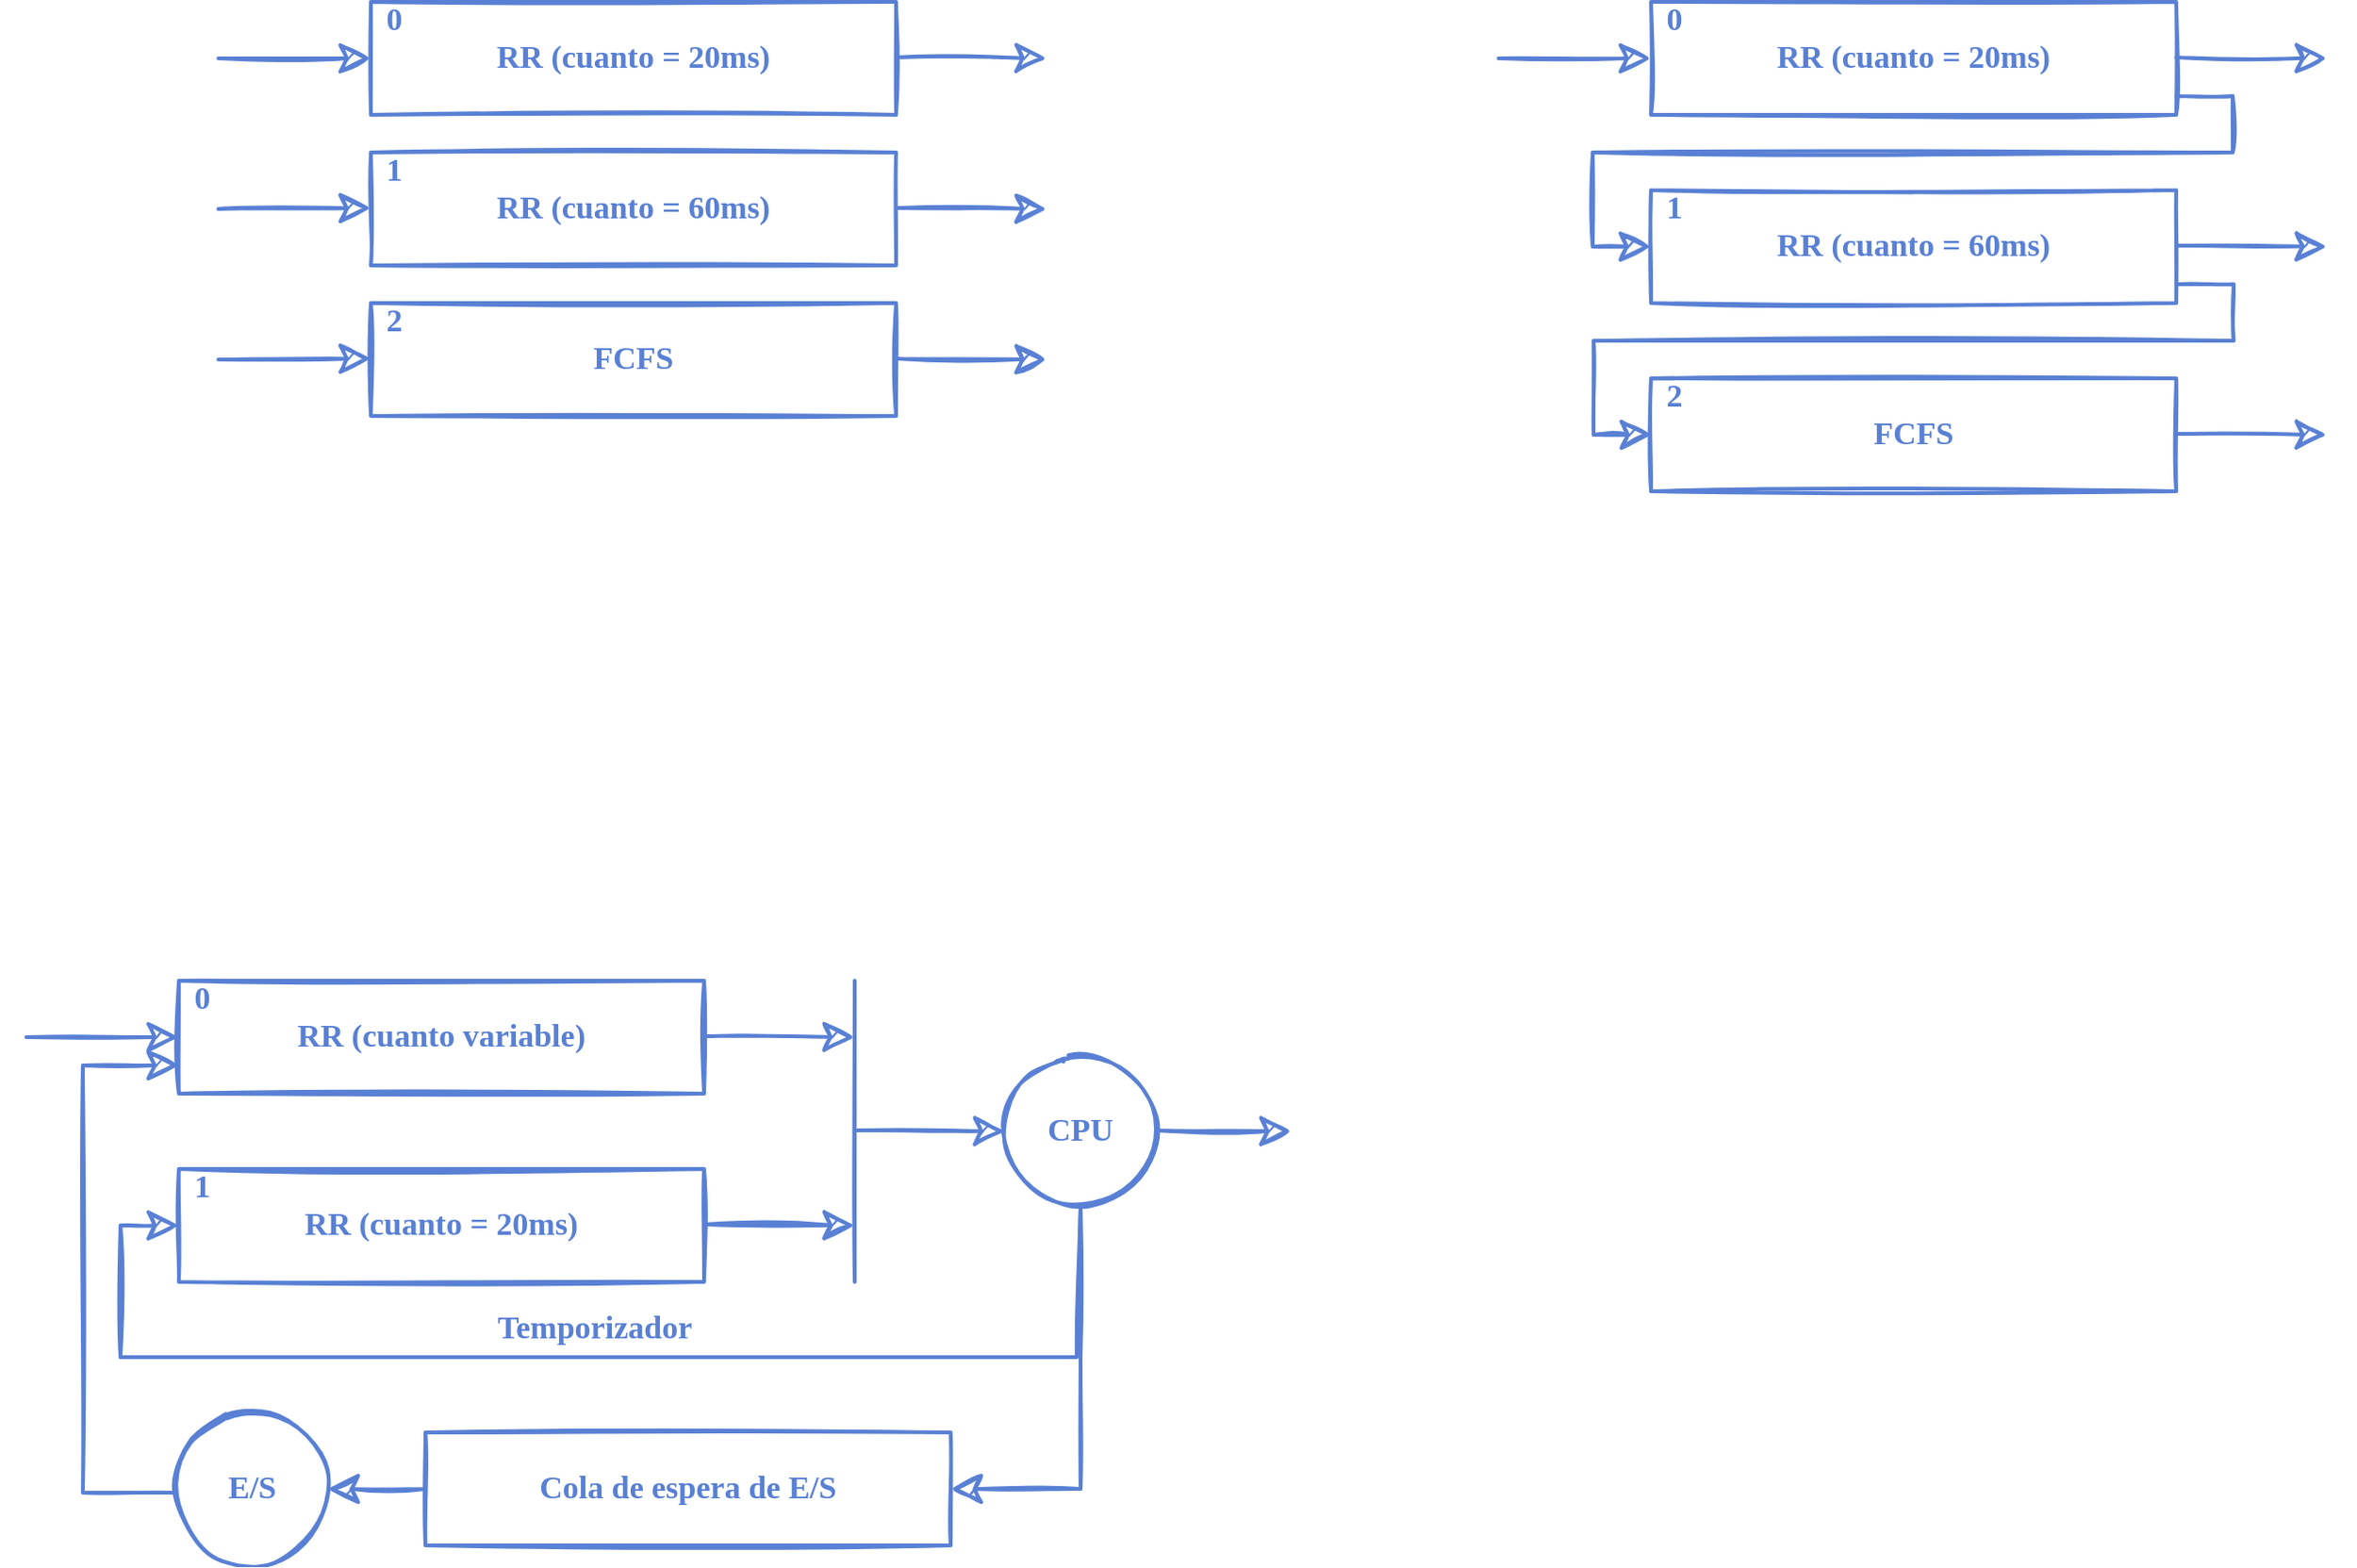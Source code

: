<mxfile version="13.7.9" type="google"><diagram id="akEowiJKr_ScigKzrRVM" name="Page-1"><mxGraphModel dx="1422" dy="188" grid="1" gridSize="10" guides="1" tooltips="1" connect="1" arrows="1" fold="1" page="1" pageScale="1" pageWidth="689" pageHeight="517" math="0" shadow="0"><root><mxCell id="0"/><mxCell id="1" parent="0"/><mxCell id="3ubav-3QtQVOgUFK6tZU-1" value="RR (cuanto = 20ms)" style="rounded=0;whiteSpace=wrap;html=1;shadow=0;sketch=1;strokeColor=#5980D4;strokeWidth=2;fillColor=none;fontFamily=Ink Free;fontSize=17;fontColor=#5980d4;spacing=20;fontStyle=1" parent="1" vertex="1"><mxGeometry x="881" y="600" width="279" height="60" as="geometry"/></mxCell><mxCell id="3ubav-3QtQVOgUFK6tZU-2" value="RR (cuanto = 60ms)" style="rounded=0;whiteSpace=wrap;html=1;shadow=0;sketch=1;strokeColor=#5980D4;strokeWidth=2;fillColor=none;fontFamily=Ink Free;fontSize=17;fontColor=#5980d4;spacing=20;fontStyle=1" parent="1" vertex="1"><mxGeometry x="881" y="680" width="279" height="60" as="geometry"/></mxCell><mxCell id="3ubav-3QtQVOgUFK6tZU-3" value="FCFS" style="rounded=0;whiteSpace=wrap;html=1;shadow=0;sketch=1;strokeColor=#5980D4;strokeWidth=2;fillColor=none;fontFamily=Ink Free;fontSize=17;fontColor=#5980d4;spacing=20;fontStyle=1" parent="1" vertex="1"><mxGeometry x="881" y="760" width="279" height="60" as="geometry"/></mxCell><mxCell id="3ubav-3QtQVOgUFK6tZU-5" value="0" style="text;html=1;strokeColor=none;fillColor=none;align=center;verticalAlign=middle;whiteSpace=wrap;rounded=0;shadow=0;sketch=1;fontFamily=Ink Free;fontSize=17;fontColor=#5980d4;fontStyle=1;spacingRight=0;" parent="1" vertex="1"><mxGeometry x="881" y="600" width="25" height="20" as="geometry"/></mxCell><mxCell id="3ubav-3QtQVOgUFK6tZU-6" value="1" style="text;html=1;strokeColor=none;fillColor=none;align=center;verticalAlign=middle;whiteSpace=wrap;rounded=0;shadow=0;sketch=1;fontFamily=Ink Free;fontSize=17;fontColor=#5980d4;fontStyle=1;spacingRight=0;" parent="1" vertex="1"><mxGeometry x="881" y="680" width="25" height="20" as="geometry"/></mxCell><mxCell id="3ubav-3QtQVOgUFK6tZU-7" value="2" style="text;html=1;strokeColor=none;fillColor=none;align=center;verticalAlign=middle;whiteSpace=wrap;rounded=0;shadow=0;sketch=1;fontFamily=Ink Free;fontSize=17;fontColor=#5980d4;fontStyle=1;spacingRight=0;" parent="1" vertex="1"><mxGeometry x="881" y="760" width="25" height="20" as="geometry"/></mxCell><mxCell id="3ubav-3QtQVOgUFK6tZU-8" value="" style="endArrow=none;html=1;strokeWidth=2;fontFamily=Ink Free;fontSize=17;fontColor=#5980d4;strokeColor=#5980D4;sketch=1;endSize=12;rounded=0;endFill=0;startSize=12;startArrow=classic;startFill=1;exitX=0;exitY=0.5;exitDx=0;exitDy=0;" parent="1" source="3ubav-3QtQVOgUFK6tZU-1" edge="1"><mxGeometry width="50" height="50" relative="1" as="geometry"><mxPoint x="800" y="620" as="sourcePoint"/><mxPoint x="800" y="630" as="targetPoint"/></mxGeometry></mxCell><mxCell id="3ubav-3QtQVOgUFK6tZU-9" value="" style="endArrow=none;html=1;strokeWidth=2;fontFamily=Ink Free;fontSize=17;fontColor=#5980d4;strokeColor=#5980D4;sketch=1;endSize=12;rounded=0;endFill=0;startSize=12;startArrow=classic;startFill=1;exitX=0;exitY=0.5;exitDx=0;exitDy=0;" parent="1" edge="1"><mxGeometry width="50" height="50" relative="1" as="geometry"><mxPoint x="881" y="709.5" as="sourcePoint"/><mxPoint x="800" y="710" as="targetPoint"/></mxGeometry></mxCell><mxCell id="3ubav-3QtQVOgUFK6tZU-10" value="" style="endArrow=none;html=1;strokeWidth=2;fontFamily=Ink Free;fontSize=17;fontColor=#5980d4;strokeColor=#5980D4;sketch=1;endSize=12;rounded=0;endFill=0;startSize=12;startArrow=classic;startFill=1;exitX=0;exitY=0.5;exitDx=0;exitDy=0;" parent="1" edge="1"><mxGeometry width="50" height="50" relative="1" as="geometry"><mxPoint x="881" y="789.5" as="sourcePoint"/><mxPoint x="800" y="790" as="targetPoint"/></mxGeometry></mxCell><mxCell id="3ubav-3QtQVOgUFK6tZU-11" value="" style="endArrow=none;html=1;strokeWidth=2;fontFamily=Ink Free;fontSize=17;fontColor=#5980d4;strokeColor=#5980D4;sketch=1;endSize=12;rounded=0;endFill=0;startSize=12;startArrow=classic;startFill=1;" parent="1" edge="1"><mxGeometry width="50" height="50" relative="1" as="geometry"><mxPoint x="1240" y="630" as="sourcePoint"/><mxPoint x="1160" y="629.5" as="targetPoint"/></mxGeometry></mxCell><mxCell id="3ubav-3QtQVOgUFK6tZU-12" value="" style="endArrow=none;html=1;strokeWidth=2;fontFamily=Ink Free;fontSize=17;fontColor=#5980d4;strokeColor=#5980D4;sketch=1;endSize=12;rounded=0;endFill=0;startSize=12;startArrow=classic;startFill=1;" parent="1" edge="1"><mxGeometry width="50" height="50" relative="1" as="geometry"><mxPoint x="1240" y="710" as="sourcePoint"/><mxPoint x="1160" y="709.5" as="targetPoint"/></mxGeometry></mxCell><mxCell id="3ubav-3QtQVOgUFK6tZU-13" value="" style="endArrow=none;html=1;strokeWidth=2;fontFamily=Ink Free;fontSize=17;fontColor=#5980d4;strokeColor=#5980D4;sketch=1;endSize=12;rounded=0;endFill=0;startSize=12;startArrow=classic;startFill=1;" parent="1" edge="1"><mxGeometry width="50" height="50" relative="1" as="geometry"><mxPoint x="1240" y="790" as="sourcePoint"/><mxPoint x="1160" y="789.5" as="targetPoint"/></mxGeometry></mxCell><mxCell id="3ubav-3QtQVOgUFK6tZU-38" value="RR (cuanto = 20ms)" style="rounded=0;whiteSpace=wrap;html=1;shadow=0;sketch=1;strokeColor=#5980D4;strokeWidth=2;fillColor=none;fontFamily=Ink Free;fontSize=17;fontColor=#5980d4;spacing=20;fontStyle=1" parent="1" vertex="1"><mxGeometry x="1561" y="600" width="279" height="60" as="geometry"/></mxCell><mxCell id="3ubav-3QtQVOgUFK6tZU-39" value="RR (cuanto = 60ms)" style="rounded=0;whiteSpace=wrap;html=1;shadow=0;sketch=1;strokeColor=#5980D4;strokeWidth=2;fillColor=none;fontFamily=Ink Free;fontSize=17;fontColor=#5980d4;spacing=20;fontStyle=1" parent="1" vertex="1"><mxGeometry x="1561" y="700" width="279" height="60" as="geometry"/></mxCell><mxCell id="3ubav-3QtQVOgUFK6tZU-40" value="FCFS" style="rounded=0;whiteSpace=wrap;html=1;shadow=0;sketch=1;strokeColor=#5980D4;strokeWidth=2;fillColor=none;fontFamily=Ink Free;fontSize=17;fontColor=#5980d4;spacing=20;fontStyle=1" parent="1" vertex="1"><mxGeometry x="1561" y="800" width="279" height="60" as="geometry"/></mxCell><mxCell id="3ubav-3QtQVOgUFK6tZU-41" value="0" style="text;html=1;strokeColor=none;fillColor=none;align=center;verticalAlign=middle;whiteSpace=wrap;rounded=0;shadow=0;sketch=1;fontFamily=Ink Free;fontSize=17;fontColor=#5980d4;fontStyle=1;spacingRight=0;" parent="1" vertex="1"><mxGeometry x="1561" y="600" width="25" height="20" as="geometry"/></mxCell><mxCell id="3ubav-3QtQVOgUFK6tZU-42" value="1" style="text;html=1;strokeColor=none;fillColor=none;align=center;verticalAlign=middle;whiteSpace=wrap;rounded=0;shadow=0;sketch=1;fontFamily=Ink Free;fontSize=17;fontColor=#5980d4;fontStyle=1;spacingRight=0;" parent="1" vertex="1"><mxGeometry x="1561" y="700" width="25" height="20" as="geometry"/></mxCell><mxCell id="3ubav-3QtQVOgUFK6tZU-43" value="2" style="text;html=1;strokeColor=none;fillColor=none;align=center;verticalAlign=middle;whiteSpace=wrap;rounded=0;shadow=0;sketch=1;fontFamily=Ink Free;fontSize=17;fontColor=#5980d4;fontStyle=1;spacingRight=0;" parent="1" vertex="1"><mxGeometry x="1561" y="800" width="25" height="20" as="geometry"/></mxCell><mxCell id="3ubav-3QtQVOgUFK6tZU-44" value="" style="endArrow=none;html=1;strokeWidth=2;fontFamily=Ink Free;fontSize=17;fontColor=#5980d4;strokeColor=#5980D4;sketch=1;endSize=12;rounded=0;endFill=0;startSize=12;startArrow=classic;startFill=1;exitX=0;exitY=0.5;exitDx=0;exitDy=0;" parent="1" source="3ubav-3QtQVOgUFK6tZU-38" edge="1"><mxGeometry width="50" height="50" relative="1" as="geometry"><mxPoint x="1480" y="620" as="sourcePoint"/><mxPoint x="1480" y="630" as="targetPoint"/></mxGeometry></mxCell><mxCell id="3ubav-3QtQVOgUFK6tZU-47" value="" style="endArrow=none;html=1;strokeWidth=2;fontFamily=Ink Free;fontSize=17;fontColor=#5980d4;strokeColor=#5980D4;sketch=1;endSize=12;rounded=0;endFill=0;startSize=12;startArrow=classic;startFill=1;" parent="1" edge="1"><mxGeometry width="50" height="50" relative="1" as="geometry"><mxPoint x="1920" y="630" as="sourcePoint"/><mxPoint x="1840" y="629.5" as="targetPoint"/></mxGeometry></mxCell><mxCell id="3ubav-3QtQVOgUFK6tZU-48" value="" style="endArrow=none;html=1;strokeWidth=2;fontFamily=Ink Free;fontSize=17;fontColor=#5980d4;strokeColor=#5980D4;sketch=1;endSize=12;rounded=0;endFill=0;startSize=12;startArrow=classic;startFill=1;" parent="1" edge="1"><mxGeometry width="50" height="50" relative="1" as="geometry"><mxPoint x="1920" y="730" as="sourcePoint"/><mxPoint x="1840" y="729.5" as="targetPoint"/></mxGeometry></mxCell><mxCell id="3ubav-3QtQVOgUFK6tZU-49" value="" style="endArrow=none;html=1;strokeWidth=2;fontFamily=Ink Free;fontSize=17;fontColor=#5980d4;strokeColor=#5980D4;sketch=1;endSize=12;rounded=0;endFill=0;startSize=12;startArrow=classic;startFill=1;" parent="1" edge="1"><mxGeometry width="50" height="50" relative="1" as="geometry"><mxPoint x="1920" y="830" as="sourcePoint"/><mxPoint x="1840" y="829.5" as="targetPoint"/></mxGeometry></mxCell><mxCell id="3ubav-3QtQVOgUFK6tZU-50" value="" style="endArrow=none;html=1;strokeWidth=2;fontFamily=Ink Free;fontSize=17;fontColor=#5980d4;strokeColor=#5980D4;sketch=1;endSize=12;rounded=0;endFill=0;startSize=12;startArrow=classic;startFill=1;exitX=0;exitY=0.5;exitDx=0;exitDy=0;" parent="1" source="3ubav-3QtQVOgUFK6tZU-39" edge="1"><mxGeometry width="50" height="50" relative="1" as="geometry"><mxPoint x="1920" y="650.5" as="sourcePoint"/><mxPoint x="1840" y="650" as="targetPoint"/><Array as="points"><mxPoint x="1530" y="730"/><mxPoint x="1530" y="680"/><mxPoint x="1870" y="680"/><mxPoint x="1870" y="650"/></Array></mxGeometry></mxCell><mxCell id="3ubav-3QtQVOgUFK6tZU-52" value="" style="endArrow=none;html=1;strokeWidth=2;fontFamily=Ink Free;fontSize=17;fontColor=#5980d4;strokeColor=#5980D4;sketch=1;endSize=12;rounded=0;endFill=0;startSize=12;startArrow=classic;startFill=1;exitX=0;exitY=0.5;exitDx=0;exitDy=0;" parent="1" edge="1"><mxGeometry width="50" height="50" relative="1" as="geometry"><mxPoint x="1561.5" y="830" as="sourcePoint"/><mxPoint x="1840.5" y="750" as="targetPoint"/><Array as="points"><mxPoint x="1530.5" y="830"/><mxPoint x="1530.5" y="780"/><mxPoint x="1870.5" y="780"/><mxPoint x="1870.5" y="750"/></Array></mxGeometry></mxCell><mxCell id="Oam9TZCYgzuJi-3ewlSy-1" value="RR (cuanto variable)" style="rounded=0;whiteSpace=wrap;html=1;shadow=0;sketch=1;strokeColor=#5980D4;strokeWidth=2;fillColor=none;fontFamily=Ink Free;fontSize=17;fontColor=#5980d4;spacing=20;fontStyle=1" vertex="1" parent="1"><mxGeometry x="779" y="1120" width="279" height="60" as="geometry"/></mxCell><mxCell id="Oam9TZCYgzuJi-3ewlSy-2" value="RR (cuanto = 20ms)" style="rounded=0;whiteSpace=wrap;html=1;shadow=0;sketch=1;strokeColor=#5980D4;strokeWidth=2;fillColor=none;fontFamily=Ink Free;fontSize=17;fontColor=#5980d4;spacing=20;fontStyle=1" vertex="1" parent="1"><mxGeometry x="779" y="1220" width="279" height="60" as="geometry"/></mxCell><mxCell id="Oam9TZCYgzuJi-3ewlSy-3" value="Cola de espera de E/S" style="rounded=0;whiteSpace=wrap;html=1;shadow=0;sketch=1;strokeColor=#5980D4;strokeWidth=2;fillColor=none;fontFamily=Ink Free;fontSize=17;fontColor=#5980d4;spacing=20;fontStyle=1" vertex="1" parent="1"><mxGeometry x="910" y="1360" width="279" height="60" as="geometry"/></mxCell><mxCell id="Oam9TZCYgzuJi-3ewlSy-4" value="0" style="text;html=1;strokeColor=none;fillColor=none;align=center;verticalAlign=middle;whiteSpace=wrap;rounded=0;shadow=0;sketch=1;fontFamily=Ink Free;fontSize=17;fontColor=#5980d4;fontStyle=1;spacingRight=0;" vertex="1" parent="1"><mxGeometry x="779" y="1120" width="25" height="20" as="geometry"/></mxCell><mxCell id="Oam9TZCYgzuJi-3ewlSy-5" value="1" style="text;html=1;strokeColor=none;fillColor=none;align=center;verticalAlign=middle;whiteSpace=wrap;rounded=0;shadow=0;sketch=1;fontFamily=Ink Free;fontSize=17;fontColor=#5980d4;fontStyle=1;spacingRight=0;" vertex="1" parent="1"><mxGeometry x="779" y="1220" width="25" height="20" as="geometry"/></mxCell><mxCell id="Oam9TZCYgzuJi-3ewlSy-7" value="" style="endArrow=none;html=1;strokeWidth=2;fontFamily=Ink Free;fontSize=17;fontColor=#5980d4;strokeColor=#5980D4;sketch=1;endSize=12;rounded=0;endFill=0;startSize=12;startArrow=classic;startFill=1;exitX=0;exitY=0.5;exitDx=0;exitDy=0;" edge="1" source="Oam9TZCYgzuJi-3ewlSy-1" parent="1"><mxGeometry width="50" height="50" relative="1" as="geometry"><mxPoint x="698" y="1140" as="sourcePoint"/><mxPoint x="698" y="1150" as="targetPoint"/></mxGeometry></mxCell><mxCell id="Oam9TZCYgzuJi-3ewlSy-8" value="" style="endArrow=none;html=1;strokeWidth=2;fontFamily=Ink Free;fontSize=17;fontColor=#5980d4;strokeColor=#5980D4;sketch=1;endSize=12;rounded=0;endFill=0;startSize=12;startArrow=classic;startFill=1;" edge="1" parent="1"><mxGeometry width="50" height="50" relative="1" as="geometry"><mxPoint x="1138" y="1150" as="sourcePoint"/><mxPoint x="1058" y="1149.5" as="targetPoint"/></mxGeometry></mxCell><mxCell id="Oam9TZCYgzuJi-3ewlSy-9" value="" style="endArrow=none;html=1;strokeWidth=2;fontFamily=Ink Free;fontSize=17;fontColor=#5980d4;strokeColor=#5980D4;sketch=1;endSize=12;rounded=0;endFill=0;startSize=12;startArrow=classic;startFill=1;" edge="1" parent="1"><mxGeometry width="50" height="50" relative="1" as="geometry"><mxPoint x="1138" y="1250" as="sourcePoint"/><mxPoint x="1058" y="1249.5" as="targetPoint"/></mxGeometry></mxCell><mxCell id="Oam9TZCYgzuJi-3ewlSy-11" value="" style="endArrow=none;html=1;strokeWidth=2;fontFamily=Ink Free;fontSize=17;fontColor=#5980d4;strokeColor=#5980D4;sketch=1;endSize=12;rounded=0;endFill=0;startSize=12;startArrow=classic;startFill=1;exitX=0;exitY=0.5;exitDx=0;exitDy=0;entryX=0.5;entryY=1;entryDx=0;entryDy=0;" edge="1" source="Oam9TZCYgzuJi-3ewlSy-2" parent="1" target="Oam9TZCYgzuJi-3ewlSy-13"><mxGeometry width="50" height="50" relative="1" as="geometry"><mxPoint x="1138" y="1170.5" as="sourcePoint"/><mxPoint x="1268" y="1270" as="targetPoint"/><Array as="points"><mxPoint x="748" y="1250"/><mxPoint x="748" y="1320"/><mxPoint x="1256" y="1320"/></Array></mxGeometry></mxCell><mxCell id="Oam9TZCYgzuJi-3ewlSy-12" value="" style="endArrow=none;html=1;strokeWidth=2;fontFamily=Ink Free;fontSize=17;fontColor=#5980d4;strokeColor=#5980D4;sketch=1;endSize=12;rounded=0;endFill=0;startSize=12;startArrow=classic;startFill=1;exitX=1;exitY=0.5;exitDx=0;exitDy=0;" edge="1" parent="1" source="Oam9TZCYgzuJi-3ewlSy-3"><mxGeometry width="50" height="50" relative="1" as="geometry"><mxPoint x="779.5" y="1350" as="sourcePoint"/><mxPoint x="1258" y="1320" as="targetPoint"/><Array as="points"><mxPoint x="1258" y="1390"/><mxPoint x="1258" y="1320"/><mxPoint x="1258" y="1240"/></Array></mxGeometry></mxCell><mxCell id="Oam9TZCYgzuJi-3ewlSy-13" value="&lt;b&gt;CPU&lt;br&gt;&lt;/b&gt;" style="ellipse;whiteSpace=wrap;html=1;aspect=fixed;rounded=0;shadow=0;fontFamily=Ink Free;fontSize=17;fontColor=#5980d4;strokeColor=#5980D4;strokeWidth=2;fillColor=none;spacing=20;sketch=1;align=center;" vertex="1" parent="1"><mxGeometry x="1218" y="1160" width="80" height="80" as="geometry"/></mxCell><mxCell id="Oam9TZCYgzuJi-3ewlSy-14" value="" style="endArrow=none;html=1;strokeWidth=2;fontFamily=Ink Free;fontSize=17;fontColor=#5980d4;strokeColor=#5980D4;sketch=1;endSize=12;rounded=0;endFill=0;startSize=12;startArrow=classic;startFill=1;" edge="1" parent="1"><mxGeometry width="50" height="50" relative="1" as="geometry"><mxPoint x="1370" y="1200" as="sourcePoint"/><mxPoint x="1298" y="1199.5" as="targetPoint"/></mxGeometry></mxCell><mxCell id="Oam9TZCYgzuJi-3ewlSy-15" value="" style="endArrow=none;html=1;rounded=0;fontFamily=Ink Free;fontSize=17;fontColor=#5980d4;strokeColor=#5980D4;strokeWidth=2;endFill=0;endSize=12;startFill=0;startArrow=none;startSize=12;sketch=1;" edge="1" parent="1"><mxGeometry width="50" height="50" relative="1" as="geometry"><mxPoint x="1138" y="1280" as="sourcePoint"/><mxPoint x="1138" y="1120" as="targetPoint"/></mxGeometry></mxCell><mxCell id="Oam9TZCYgzuJi-3ewlSy-16" value="" style="endArrow=none;html=1;strokeWidth=2;fontFamily=Ink Free;fontSize=17;fontColor=#5980d4;strokeColor=#5980D4;sketch=1;endSize=12;rounded=0;endFill=0;startSize=12;startArrow=classic;startFill=1;" edge="1" parent="1"><mxGeometry width="50" height="50" relative="1" as="geometry"><mxPoint x="1218" y="1200" as="sourcePoint"/><mxPoint x="1138" y="1199.5" as="targetPoint"/></mxGeometry></mxCell><mxCell id="Oam9TZCYgzuJi-3ewlSy-17" value="&lt;b&gt;E/S&lt;br&gt;&lt;/b&gt;" style="ellipse;whiteSpace=wrap;html=1;aspect=fixed;rounded=0;shadow=0;fontFamily=Ink Free;fontSize=17;fontColor=#5980d4;strokeColor=#5980D4;strokeWidth=2;fillColor=none;spacing=20;sketch=1;align=center;" vertex="1" parent="1"><mxGeometry x="778" y="1350" width="80" height="80" as="geometry"/></mxCell><mxCell id="Oam9TZCYgzuJi-3ewlSy-18" value="" style="endArrow=none;html=1;strokeWidth=2;fontFamily=Ink Free;fontSize=17;fontColor=#5980d4;strokeColor=#5980D4;sketch=1;endSize=12;rounded=0;endFill=0;startSize=12;startArrow=classic;startFill=1;exitX=1;exitY=0.5;exitDx=0;exitDy=0;entryX=0;entryY=0.5;entryDx=0;entryDy=0;" edge="1" parent="1" source="Oam9TZCYgzuJi-3ewlSy-17" target="Oam9TZCYgzuJi-3ewlSy-3"><mxGeometry width="50" height="50" relative="1" as="geometry"><mxPoint x="861" y="1420" as="sourcePoint"/><mxPoint x="888" y="1430" as="targetPoint"/></mxGeometry></mxCell><mxCell id="Oam9TZCYgzuJi-3ewlSy-19" value="" style="endArrow=none;html=1;strokeWidth=2;fontFamily=Ink Free;fontSize=17;fontColor=#5980d4;strokeColor=#5980D4;sketch=1;endSize=12;rounded=0;endFill=0;startSize=12;startArrow=classic;startFill=1;entryX=-0.012;entryY=0.525;entryDx=0;entryDy=0;entryPerimeter=0;exitX=0;exitY=0.75;exitDx=0;exitDy=0;" edge="1" parent="1" source="Oam9TZCYgzuJi-3ewlSy-1" target="Oam9TZCYgzuJi-3ewlSy-17"><mxGeometry width="50" height="50" relative="1" as="geometry"><mxPoint x="758" y="1190" as="sourcePoint"/><mxPoint x="728" y="1400" as="targetPoint"/><Array as="points"><mxPoint x="728" y="1165"/><mxPoint x="728" y="1392"/></Array></mxGeometry></mxCell><mxCell id="Oam9TZCYgzuJi-3ewlSy-22" value="Temporizador" style="text;html=1;fillColor=none;align=center;verticalAlign=middle;whiteSpace=wrap;rounded=0;shadow=0;fontFamily=Ink Free;fontSize=17;fontColor=#5980d4;strokeWidth=2;spacing=20;sketch=1;fontStyle=1" vertex="1" parent="1"><mxGeometry x="920" y="1295" width="160" height="20" as="geometry"/></mxCell></root></mxGraphModel></diagram></mxfile>